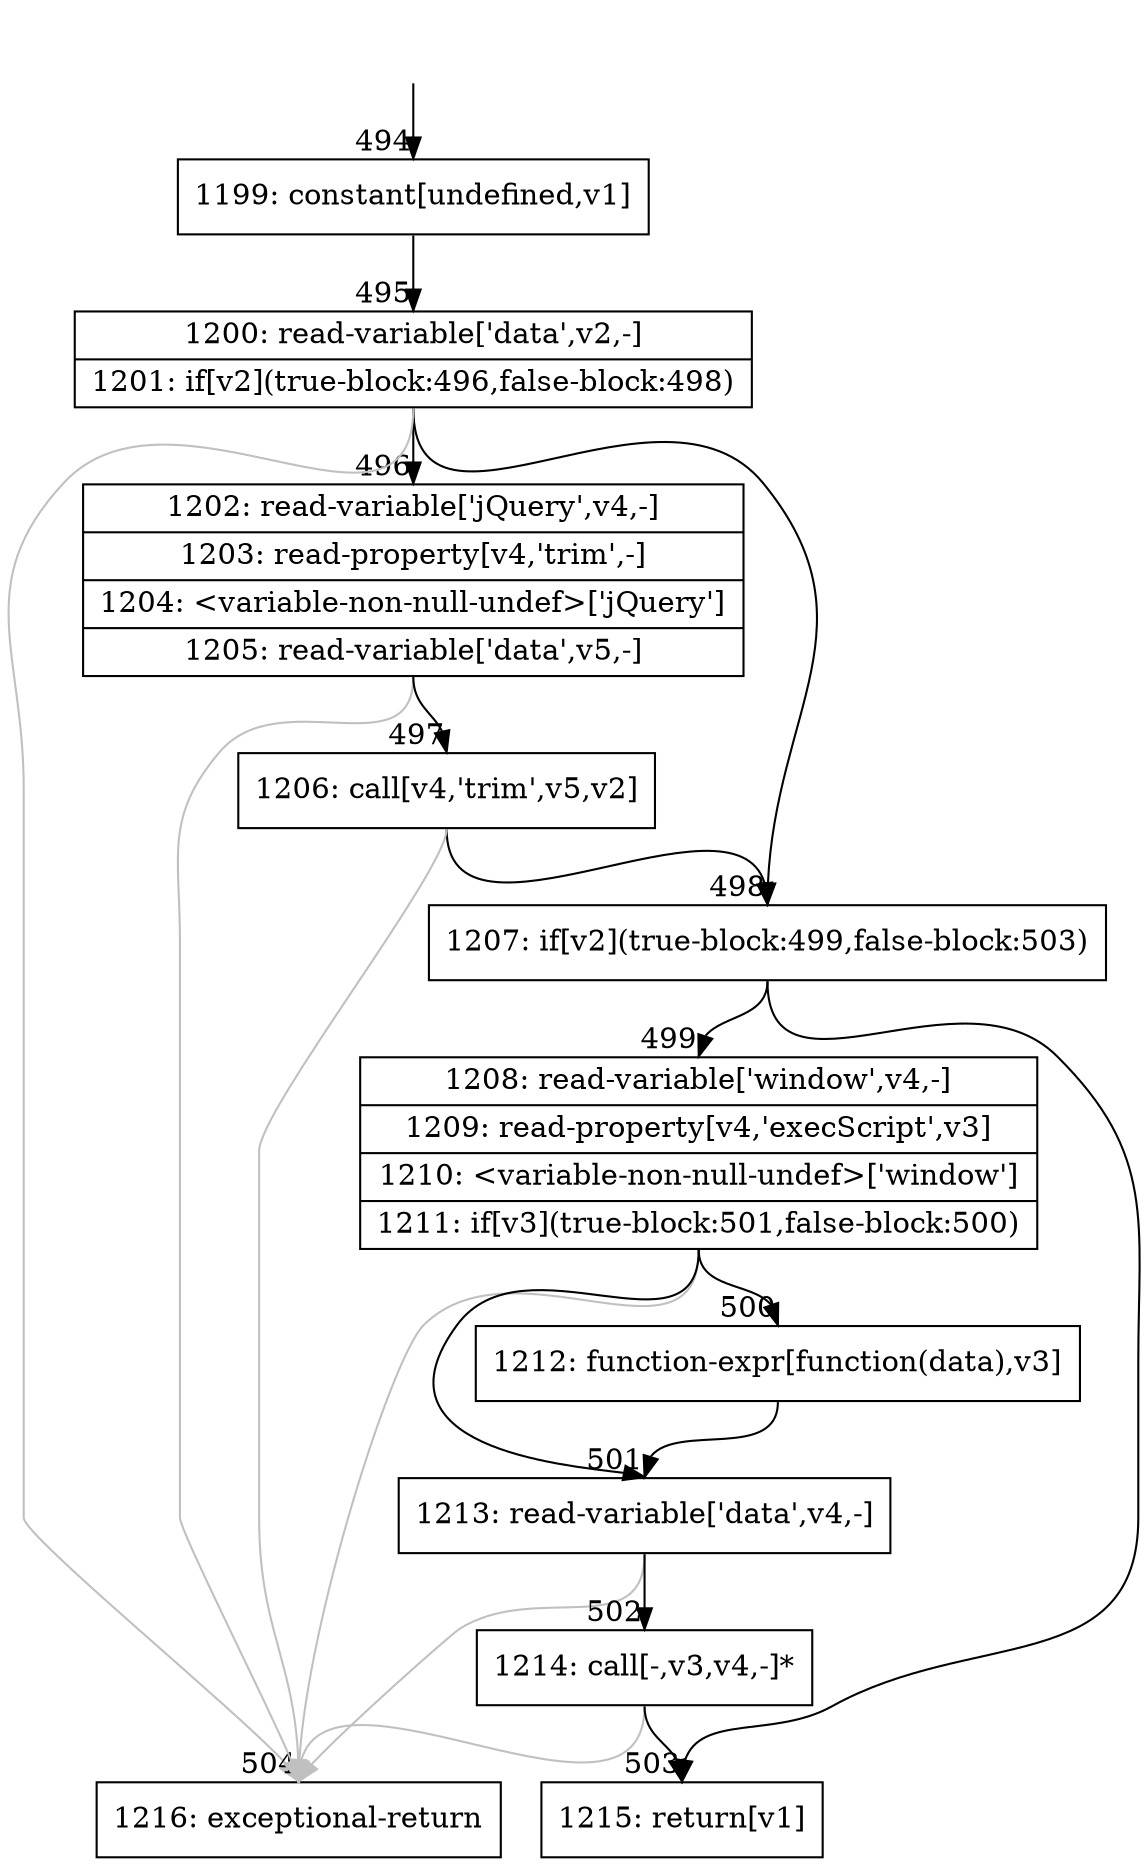 digraph {
rankdir="TD"
BB_entry36[shape=none,label=""];
BB_entry36 -> BB494 [tailport=s, headport=n, headlabel="    494"]
BB494 [shape=record label="{1199: constant[undefined,v1]}" ] 
BB494 -> BB495 [tailport=s, headport=n, headlabel="      495"]
BB495 [shape=record label="{1200: read-variable['data',v2,-]|1201: if[v2](true-block:496,false-block:498)}" ] 
BB495 -> BB498 [tailport=s, headport=n, headlabel="      498"]
BB495 -> BB496 [tailport=s, headport=n, headlabel="      496"]
BB495 -> BB504 [tailport=s, headport=n, color=gray, headlabel="      504"]
BB496 [shape=record label="{1202: read-variable['jQuery',v4,-]|1203: read-property[v4,'trim',-]|1204: \<variable-non-null-undef\>['jQuery']|1205: read-variable['data',v5,-]}" ] 
BB496 -> BB497 [tailport=s, headport=n, headlabel="      497"]
BB496 -> BB504 [tailport=s, headport=n, color=gray]
BB497 [shape=record label="{1206: call[v4,'trim',v5,v2]}" ] 
BB497 -> BB498 [tailport=s, headport=n]
BB497 -> BB504 [tailport=s, headport=n, color=gray]
BB498 [shape=record label="{1207: if[v2](true-block:499,false-block:503)}" ] 
BB498 -> BB499 [tailport=s, headport=n, headlabel="      499"]
BB498 -> BB503 [tailport=s, headport=n, headlabel="      503"]
BB499 [shape=record label="{1208: read-variable['window',v4,-]|1209: read-property[v4,'execScript',v3]|1210: \<variable-non-null-undef\>['window']|1211: if[v3](true-block:501,false-block:500)}" ] 
BB499 -> BB501 [tailport=s, headport=n, headlabel="      501"]
BB499 -> BB500 [tailport=s, headport=n, headlabel="      500"]
BB499 -> BB504 [tailport=s, headport=n, color=gray]
BB500 [shape=record label="{1212: function-expr[function(data),v3]}" ] 
BB500 -> BB501 [tailport=s, headport=n]
BB501 [shape=record label="{1213: read-variable['data',v4,-]}" ] 
BB501 -> BB502 [tailport=s, headport=n, headlabel="      502"]
BB501 -> BB504 [tailport=s, headport=n, color=gray]
BB502 [shape=record label="{1214: call[-,v3,v4,-]*}" ] 
BB502 -> BB503 [tailport=s, headport=n]
BB502 -> BB504 [tailport=s, headport=n, color=gray]
BB503 [shape=record label="{1215: return[v1]}" ] 
BB504 [shape=record label="{1216: exceptional-return}" ] 
}

